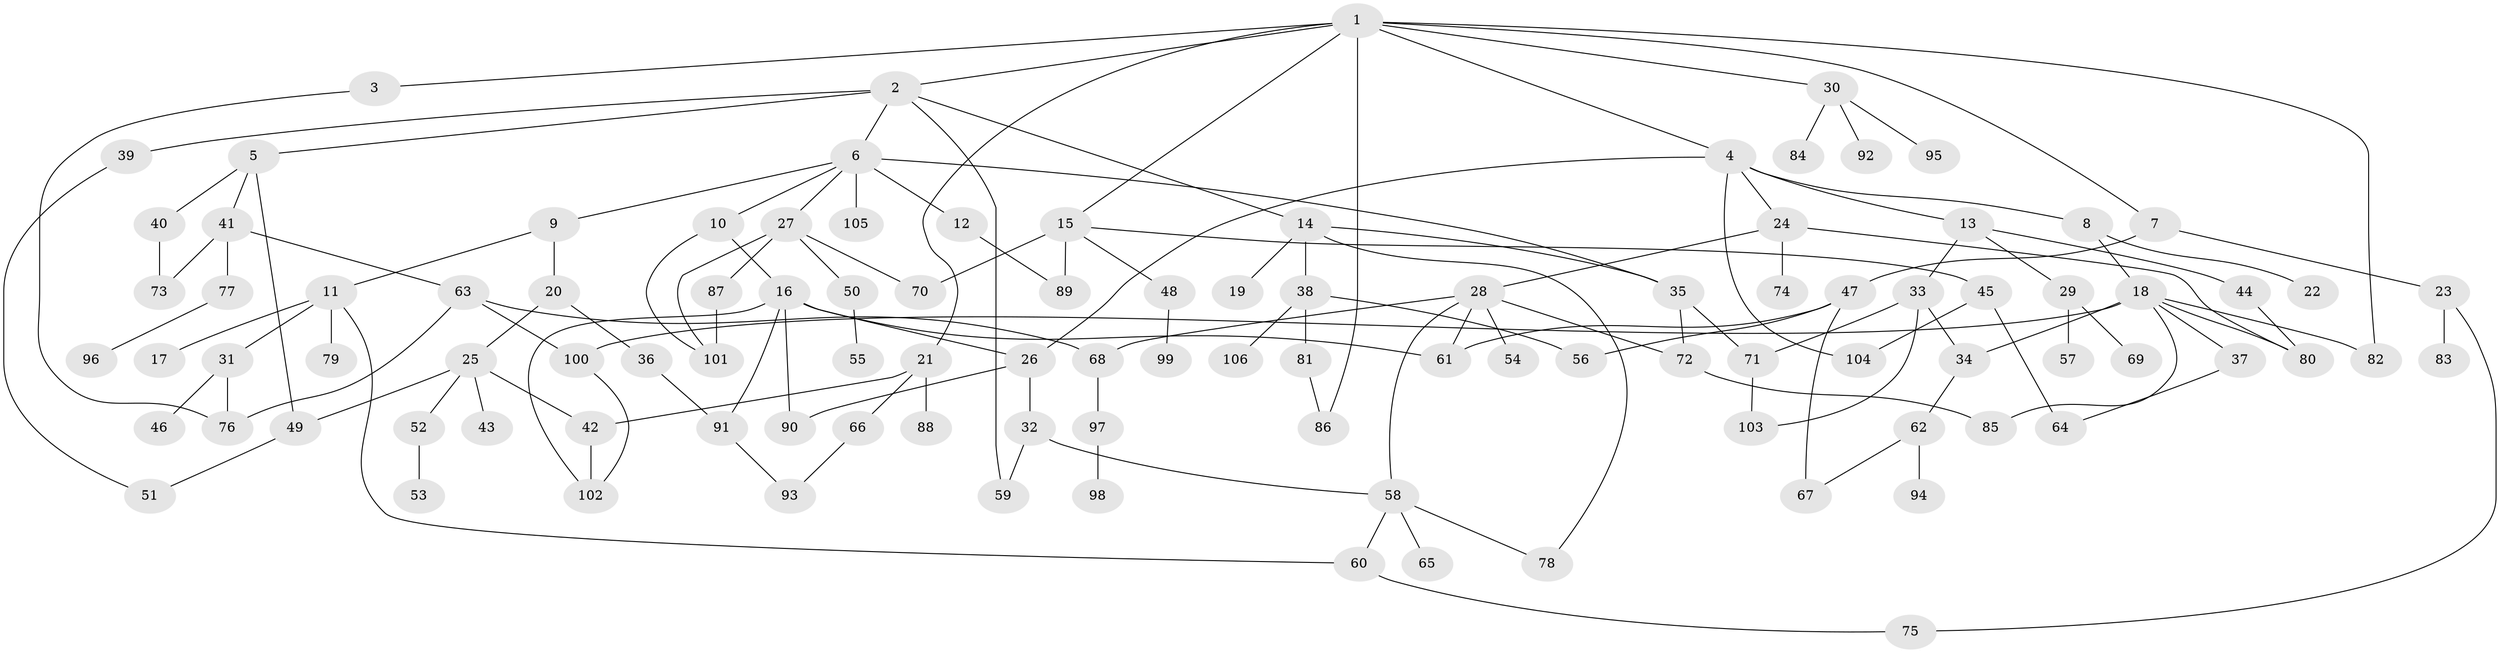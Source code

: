 // coarse degree distribution, {13: 0.014084507042253521, 6: 0.028169014084507043, 2: 0.18309859154929578, 3: 0.22535211267605634, 8: 0.028169014084507043, 4: 0.11267605633802817, 5: 0.056338028169014086, 7: 0.04225352112676056, 1: 0.30985915492957744}
// Generated by graph-tools (version 1.1) at 2025/51/02/27/25 19:51:39]
// undirected, 106 vertices, 144 edges
graph export_dot {
graph [start="1"]
  node [color=gray90,style=filled];
  1;
  2;
  3;
  4;
  5;
  6;
  7;
  8;
  9;
  10;
  11;
  12;
  13;
  14;
  15;
  16;
  17;
  18;
  19;
  20;
  21;
  22;
  23;
  24;
  25;
  26;
  27;
  28;
  29;
  30;
  31;
  32;
  33;
  34;
  35;
  36;
  37;
  38;
  39;
  40;
  41;
  42;
  43;
  44;
  45;
  46;
  47;
  48;
  49;
  50;
  51;
  52;
  53;
  54;
  55;
  56;
  57;
  58;
  59;
  60;
  61;
  62;
  63;
  64;
  65;
  66;
  67;
  68;
  69;
  70;
  71;
  72;
  73;
  74;
  75;
  76;
  77;
  78;
  79;
  80;
  81;
  82;
  83;
  84;
  85;
  86;
  87;
  88;
  89;
  90;
  91;
  92;
  93;
  94;
  95;
  96;
  97;
  98;
  99;
  100;
  101;
  102;
  103;
  104;
  105;
  106;
  1 -- 2;
  1 -- 3;
  1 -- 4;
  1 -- 7;
  1 -- 15;
  1 -- 21;
  1 -- 30;
  1 -- 86;
  1 -- 82;
  2 -- 5;
  2 -- 6;
  2 -- 14;
  2 -- 39;
  2 -- 59;
  3 -- 76;
  4 -- 8;
  4 -- 13;
  4 -- 24;
  4 -- 104;
  4 -- 26;
  5 -- 40;
  5 -- 41;
  5 -- 49;
  6 -- 9;
  6 -- 10;
  6 -- 12;
  6 -- 27;
  6 -- 105;
  6 -- 35;
  7 -- 23;
  7 -- 47;
  8 -- 18;
  8 -- 22;
  9 -- 11;
  9 -- 20;
  10 -- 16;
  10 -- 101;
  11 -- 17;
  11 -- 31;
  11 -- 79;
  11 -- 60;
  12 -- 89;
  13 -- 29;
  13 -- 33;
  13 -- 44;
  14 -- 19;
  14 -- 35;
  14 -- 38;
  14 -- 78;
  15 -- 45;
  15 -- 48;
  15 -- 89;
  15 -- 70;
  16 -- 26;
  16 -- 61;
  16 -- 90;
  16 -- 102;
  16 -- 91;
  18 -- 37;
  18 -- 80;
  18 -- 82;
  18 -- 34;
  18 -- 85;
  18 -- 100;
  20 -- 25;
  20 -- 36;
  21 -- 42;
  21 -- 66;
  21 -- 88;
  23 -- 83;
  23 -- 75;
  24 -- 28;
  24 -- 74;
  24 -- 80;
  25 -- 43;
  25 -- 49;
  25 -- 52;
  25 -- 42;
  26 -- 32;
  26 -- 90;
  27 -- 50;
  27 -- 70;
  27 -- 87;
  27 -- 101;
  28 -- 54;
  28 -- 72;
  28 -- 61;
  28 -- 68;
  28 -- 58;
  29 -- 57;
  29 -- 69;
  30 -- 84;
  30 -- 92;
  30 -- 95;
  31 -- 46;
  31 -- 76;
  32 -- 58;
  32 -- 59;
  33 -- 34;
  33 -- 71;
  33 -- 103;
  34 -- 62;
  35 -- 72;
  35 -- 71;
  36 -- 91;
  37 -- 64;
  38 -- 81;
  38 -- 106;
  38 -- 56;
  39 -- 51;
  40 -- 73;
  41 -- 63;
  41 -- 73;
  41 -- 77;
  42 -- 102;
  44 -- 80;
  45 -- 64;
  45 -- 104;
  47 -- 56;
  47 -- 67;
  47 -- 61;
  48 -- 99;
  49 -- 51;
  50 -- 55;
  52 -- 53;
  58 -- 60;
  58 -- 65;
  58 -- 78;
  60 -- 75;
  62 -- 94;
  62 -- 67;
  63 -- 68;
  63 -- 100;
  63 -- 76;
  66 -- 93;
  68 -- 97;
  71 -- 103;
  72 -- 85;
  77 -- 96;
  81 -- 86;
  87 -- 101;
  91 -- 93;
  97 -- 98;
  100 -- 102;
}
